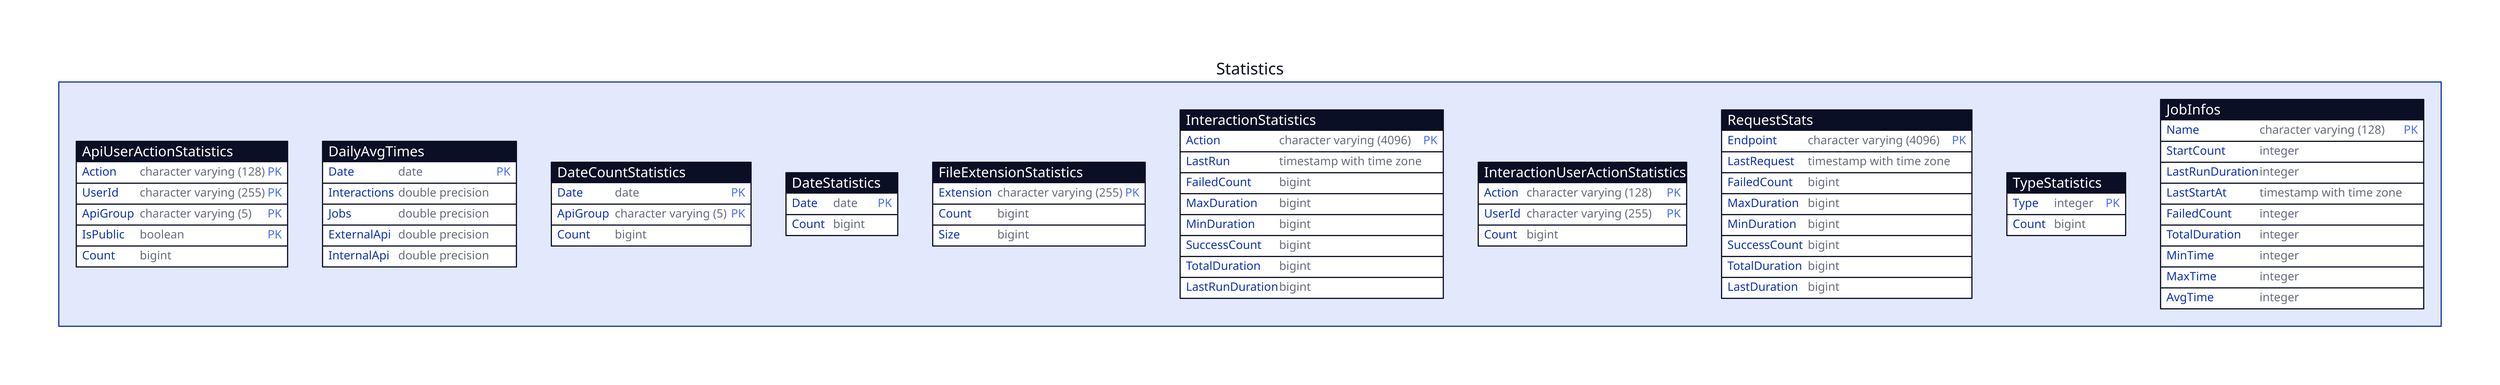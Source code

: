 Statistics.ApiUserActionStatistics: {
  shape: sql_table

  Action: character varying (128) {constraint: primary_key}
  UserId: character varying (255) {constraint: primary_key}
  ApiGroup: character varying (5) {constraint: primary_key}
  IsPublic: boolean {constraint: primary_key}
  Count: bigint
}

Statistics.DailyAvgTimes: {
  shape: sql_table

  Date: date {constraint: primary_key}
  Interactions: double precision
  Jobs: double precision
  ExternalApi: double precision
  InternalApi: double precision
}

Statistics.DateCountStatistics: {
  shape: sql_table

  Date: date {constraint: primary_key}
  ApiGroup: character varying (5) {constraint: primary_key}
  Count: bigint
}

Statistics.DateStatistics: {
  shape: sql_table

  Date: date {constraint: primary_key}
  Count: bigint
}

Statistics.FileExtensionStatistics: {
  shape: sql_table

  Extension: character varying (255) {constraint: primary_key}
  Count: bigint
  Size: bigint
}

Statistics.InteractionStatistics: {
  shape: sql_table

  Action: character varying (4096) {constraint: primary_key}
  LastRun: timestamp with time zone
  FailedCount: bigint
  MaxDuration: bigint
  MinDuration: bigint
  SuccessCount: bigint
  TotalDuration: bigint
  LastRunDuration: bigint
}

Statistics.InteractionUserActionStatistics: {
  shape: sql_table

  Action: character varying (128) {constraint: primary_key}
  UserId: character varying (255) {constraint: primary_key}
  Count: bigint
}

Statistics.RequestStats: {
  shape: sql_table

  Endpoint: character varying (4096) {constraint: primary_key}
  LastRequest: timestamp with time zone
  FailedCount: bigint
  MaxDuration: bigint
  MinDuration: bigint
  SuccessCount: bigint
  TotalDuration: bigint
  LastDuration: bigint
}

Statistics.TypeStatistics: {
  shape: sql_table

  Type: integer {constraint: primary_key}
  Count: bigint
}

Statistics.JobInfos: {
  shape: sql_table

  Name: character varying (128) {constraint: primary_key}
  StartCount: integer
  LastRunDuration: integer
  LastStartAt: timestamp with time zone
  FailedCount: integer
  TotalDuration: integer
  MinTime: integer
  MaxTime: integer
  AvgTime: integer
}
